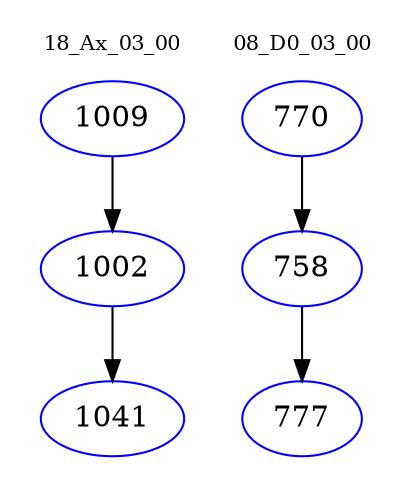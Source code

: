 digraph{
subgraph cluster_0 {
color = white
label = "18_Ax_03_00";
fontsize=10;
T0_1009 [label="1009", color="blue"]
T0_1009 -> T0_1002 [color="black"]
T0_1002 [label="1002", color="blue"]
T0_1002 -> T0_1041 [color="black"]
T0_1041 [label="1041", color="blue"]
}
subgraph cluster_1 {
color = white
label = "08_D0_03_00";
fontsize=10;
T1_770 [label="770", color="blue"]
T1_770 -> T1_758 [color="black"]
T1_758 [label="758", color="blue"]
T1_758 -> T1_777 [color="black"]
T1_777 [label="777", color="blue"]
}
}
